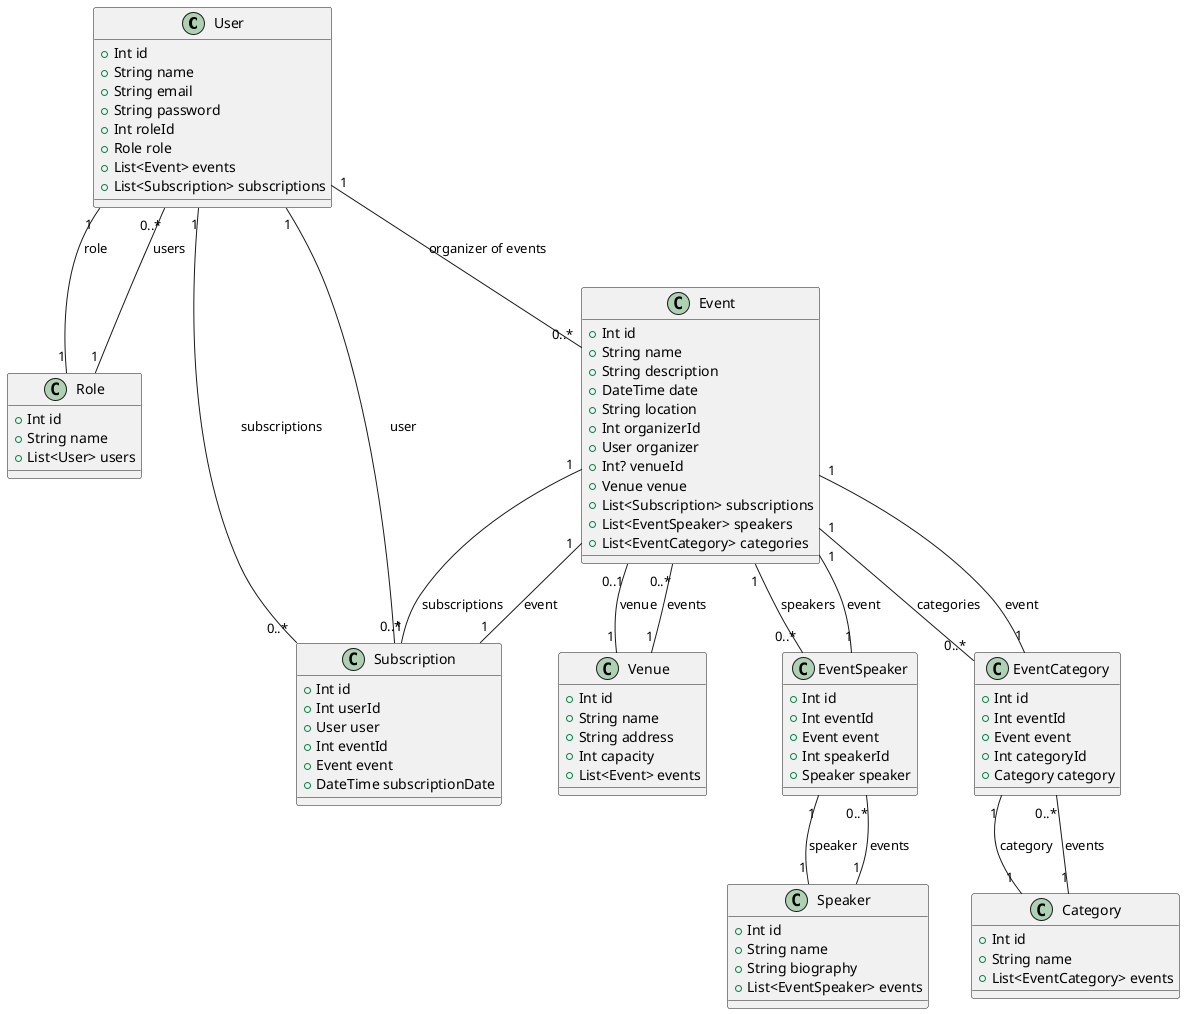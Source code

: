 @startuml

class User {
  +Int id
  +String name
  +String email
  +String password
  +Int roleId
  +Role role
  +List<Event> events
  +List<Subscription> subscriptions
}

class Role {
  +Int id
  +String name
  +List<User> users
}

class Event {
  +Int id
  +String name
  +String description
  +DateTime date
  +String location
  +Int organizerId
  +User organizer
  +Int? venueId
  +Venue venue
  +List<Subscription> subscriptions
  +List<EventSpeaker> speakers
  +List<EventCategory> categories
}

class Subscription {
  +Int id
  +Int userId
  +User user
  +Int eventId
  +Event event
  +DateTime subscriptionDate
}

class Speaker {
  +Int id
  +String name
  +String biography
  +List<EventSpeaker> events
}

class Category {
  +Int id
  +String name
  +List<EventCategory> events
}

class Venue {
  +Int id
  +String name
  +String address
  +Int capacity
  +List<Event> events
}

class EventSpeaker {
  +Int id
  +Int eventId
  +Event event
  +Int speakerId
  +Speaker speaker
}

class EventCategory {
  +Int id
  +Int eventId
  +Event event
  +Int categoryId
  +Category category
}

User "1" -- "0..*" Subscription : "subscriptions"
User "1" -- "0..*" Event : "organizer of events"
User "1" -- "1" Role : "role"
Role "1" -- "0..*" User : "users"
Event "1" -- "0..*" Subscription : "subscriptions"
Event "1" -- "0..*" EventSpeaker : "speakers"
Event "1" -- "0..*" EventCategory : "categories"
Event "0..1" -- "1" Venue : "venue"
Subscription "1" -- "1" User : "user"
Subscription "1" -- "1" Event : "event"
Speaker "1" -- "0..*" EventSpeaker : "events"
Category "1" -- "0..*" EventCategory : "events"
Venue "1" -- "0..*" Event : "events"
EventSpeaker "1" -- "1" Event : "event"
EventSpeaker "1" -- "1" Speaker : "speaker"
EventCategory "1" -- "1" Event : "event"
EventCategory "1" -- "1" Category : "category"

@enduml
